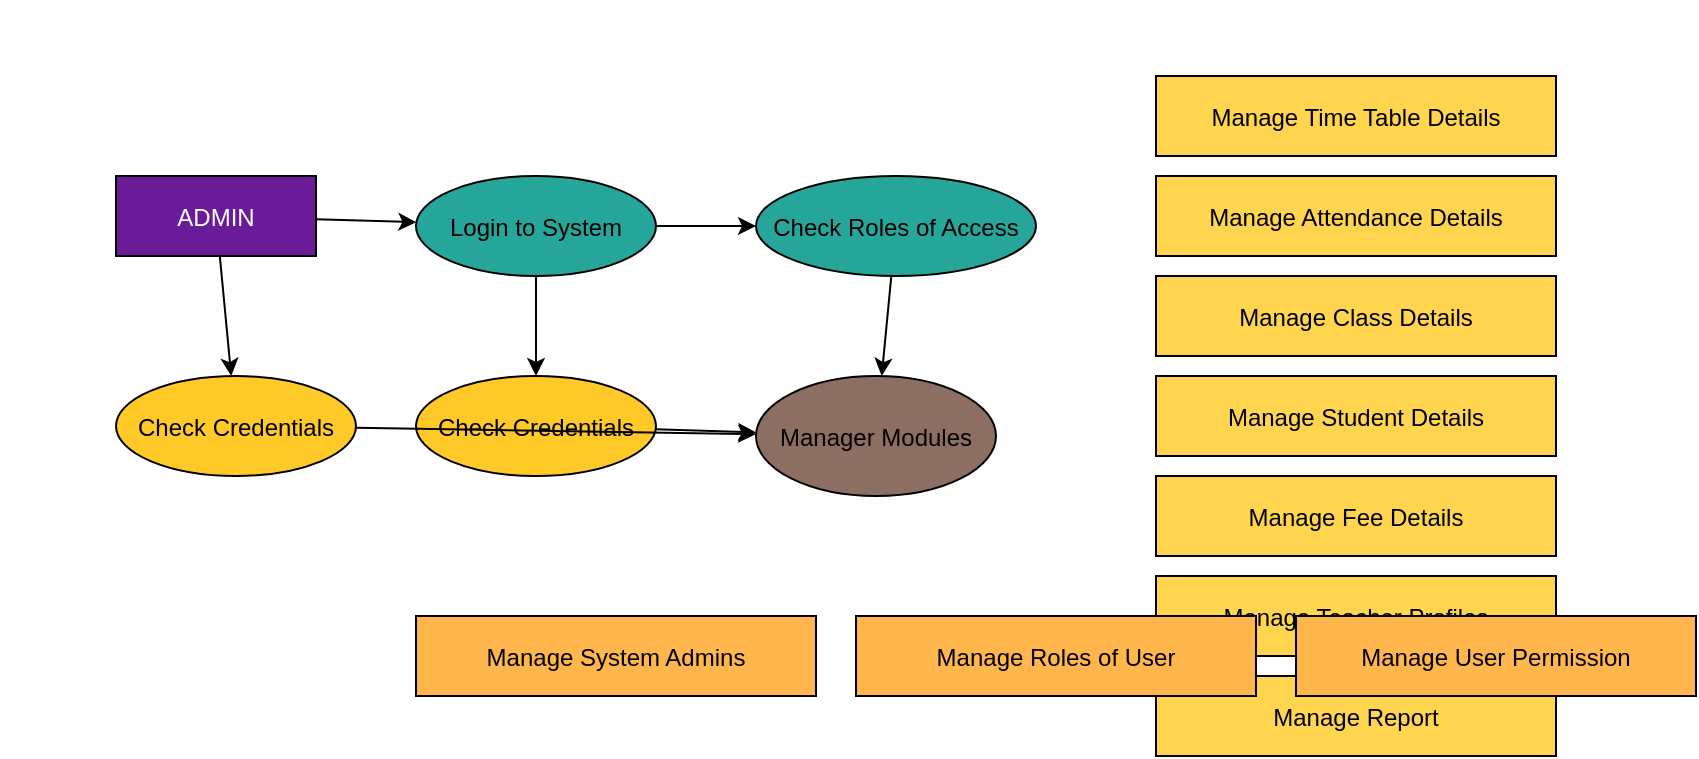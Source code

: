 <mxfile>
  <diagram name="Student Information System" id="s1">
    <mxGraphModel dx="1180" dy="780" grid="1" gridSize="10" guides="1" tooltips="1" connect="1" arrows="1" fold="1" page="1" pageScale="1" pageWidth="827" pageHeight="1169" math="0" shadow="0">
      <root>
        <mxCell id="0" />
        <mxCell id="1" parent="0" />
        
        <!-- Admin -->
        <mxCell id="2" value="ADMIN" style="shape=rectangle;fillColor=#6A1B9A;fontColor=#FFFFFF;" vertex="1" parent="1">
          <mxGeometry x="50" y="80" width="100" height="40" as="geometry" />
        </mxCell>

        <!-- Login -->
        <mxCell id="3" value="Login to System" style="ellipse;fillColor=#26A69A;" vertex="1" parent="1">
          <mxGeometry x="200" y="80" width="120" height="50" as="geometry" />
        </mxCell>

        <!-- Check Credentials -->
        <mxCell id="4" value="Check Credentials" style="ellipse;fillColor=#FFCA28;" vertex="1" parent="1">
          <mxGeometry x="200" y="180" width="120" height="50" as="geometry" />
        </mxCell>

        <mxCell id="5" value="Check Credentials" style="ellipse;fillColor=#FFCA28;" vertex="1" parent="1">
          <mxGeometry x="50" y="180" width="120" height="50" as="geometry" />
        </mxCell>

        <!-- Check Roles -->
        <mxCell id="6" value="Check Roles of Access" style="ellipse;fillColor=#26A69A;" vertex="1" parent="1">
          <mxGeometry x="370" y="80" width="140" height="50" as="geometry" />
        </mxCell>

        <!-- Manager Modules -->
        <mxCell id="7" value="Manager Modules" style="ellipse;fillColor=#8D6E63;" vertex="1" parent="1">
          <mxGeometry x="370" y="180" width="120" height="60" as="geometry" />
        </mxCell>

        <!-- Management Options -->
        <mxCell id="8" value="Manage Time Table Details" style="shape=rectangle;fillColor=#FFD54F;" vertex="1" parent="1">
          <mxGeometry x="570" y="30" width="200" height="40" as="geometry" />
        </mxCell>

        <mxCell id="9" value="Manage Attendance Details" style="shape=rectangle;fillColor=#FFD54F;" vertex="1" parent="1">
          <mxGeometry x="570" y="80" width="200" height="40" as="geometry" />
        </mxCell>

        <mxCell id="10" value="Manage Class Details" style="shape=rectangle;fillColor=#FFD54F;" vertex="1" parent="1">
          <mxGeometry x="570" y="130" width="200" height="40" as="geometry" />
        </mxCell>

        <mxCell id="11" value="Manage Student Details" style="shape=rectangle;fillColor=#FFD54F;" vertex="1" parent="1">
          <mxGeometry x="570" y="180" width="200" height="40" as="geometry" />
        </mxCell>

        <mxCell id="12" value="Manage Fee Details" style="shape=rectangle;fillColor=#FFD54F;" vertex="1" parent="1">
          <mxGeometry x="570" y="230" width="200" height="40" as="geometry" />
        </mxCell>

        <mxCell id="13" value="Manage Teacher Profiles" style="shape=rectangle;fillColor=#FFD54F;" vertex="1" parent="1">
          <mxGeometry x="570" y="280" width="200" height="40" as="geometry" />
        </mxCell>

        <mxCell id="14" value="Manage Report" style="shape=rectangle;fillColor=#FFD54F;" vertex="1" parent="1">
          <mxGeometry x="570" y="330" width="200" height="40" as="geometry" />
        </mxCell>

        <mxCell id="15" value="Manage System Admins" style="shape=rectangle;fillColor=#FFB74D;" vertex="1" parent="1">
          <mxGeometry x="200" y="300" width="200" height="40" as="geometry" />
        </mxCell>

        <mxCell id="16" value="Manage Roles of User" style="shape=rectangle;fillColor=#FFB74D;" vertex="1" parent="1">
          <mxGeometry x="420" y="300" width="200" height="40" as="geometry" />
        </mxCell>

        <mxCell id="17" value="Manage User Permission" style="shape=rectangle;fillColor=#FFB74D;" vertex="1" parent="1">
          <mxGeometry x="640" y="300" width="200" height="40" as="geometry" />
        </mxCell>

        <!-- Connections -->
        <mxCell id="e1" edge="1" parent="1" source="2" target="3"><mxGeometry relative="1" as="geometry" /></mxCell>
        <mxCell id="e2" edge="1" parent="1" source="2" target="5"><mxGeometry relative="1" as="geometry" /></mxCell>
        <mxCell id="e3" edge="1" parent="1" source="3" target="4"><mxGeometry relative="1" as="geometry" /></mxCell>
        <mxCell id="e4" edge="1" parent="1" source="3" target="6"><mxGeometry relative="1" as="geometry" /></mxCell>
        <mxCell id="e5" edge="1" parent="1" source="4" target="7"><mxGeometry relative="1" as="geometry" /></mxCell>
        <mxCell id="e6" edge="1" parent="1" source="5" target="7"><mxGeometry relative="1" as="geometry" /></mxCell>
        <mxCell id="e7" edge="1" parent="1" source="6" target="7"><mxGeometry relative="1" as="geometry" /></mxCell>

        <mxCell id="e8" edge="1" parent="1" source="7" target="8"/><mxCell id="e9" edge="1" parent="1" source="7" target="9"/>
        <mxCell id="e10" edge="1" parent="1" source="7" target="10"/><mxCell id="e11" edge="1" parent="1" source="7" target="11"/>
        <mxCell id="e12" edge="1" parent="1" source="7" target="12"/><mxCell id="e13" edge="1" parent="1" source="7" target="13"/>
        <mxCell id="e14" edge="1" parent="1" source="7" target="14"/><mxCell id="e15" edge="1" parent="1" source="7" target="15"/>
        <mxCell id="e16" edge="1" parent="1" source="7" target="16"/><mxCell id="e17" edge="1" parent="1" source="7" target="17"/>

      </root>
    </mxGraphModel>
  </diagram>
</mxfile>